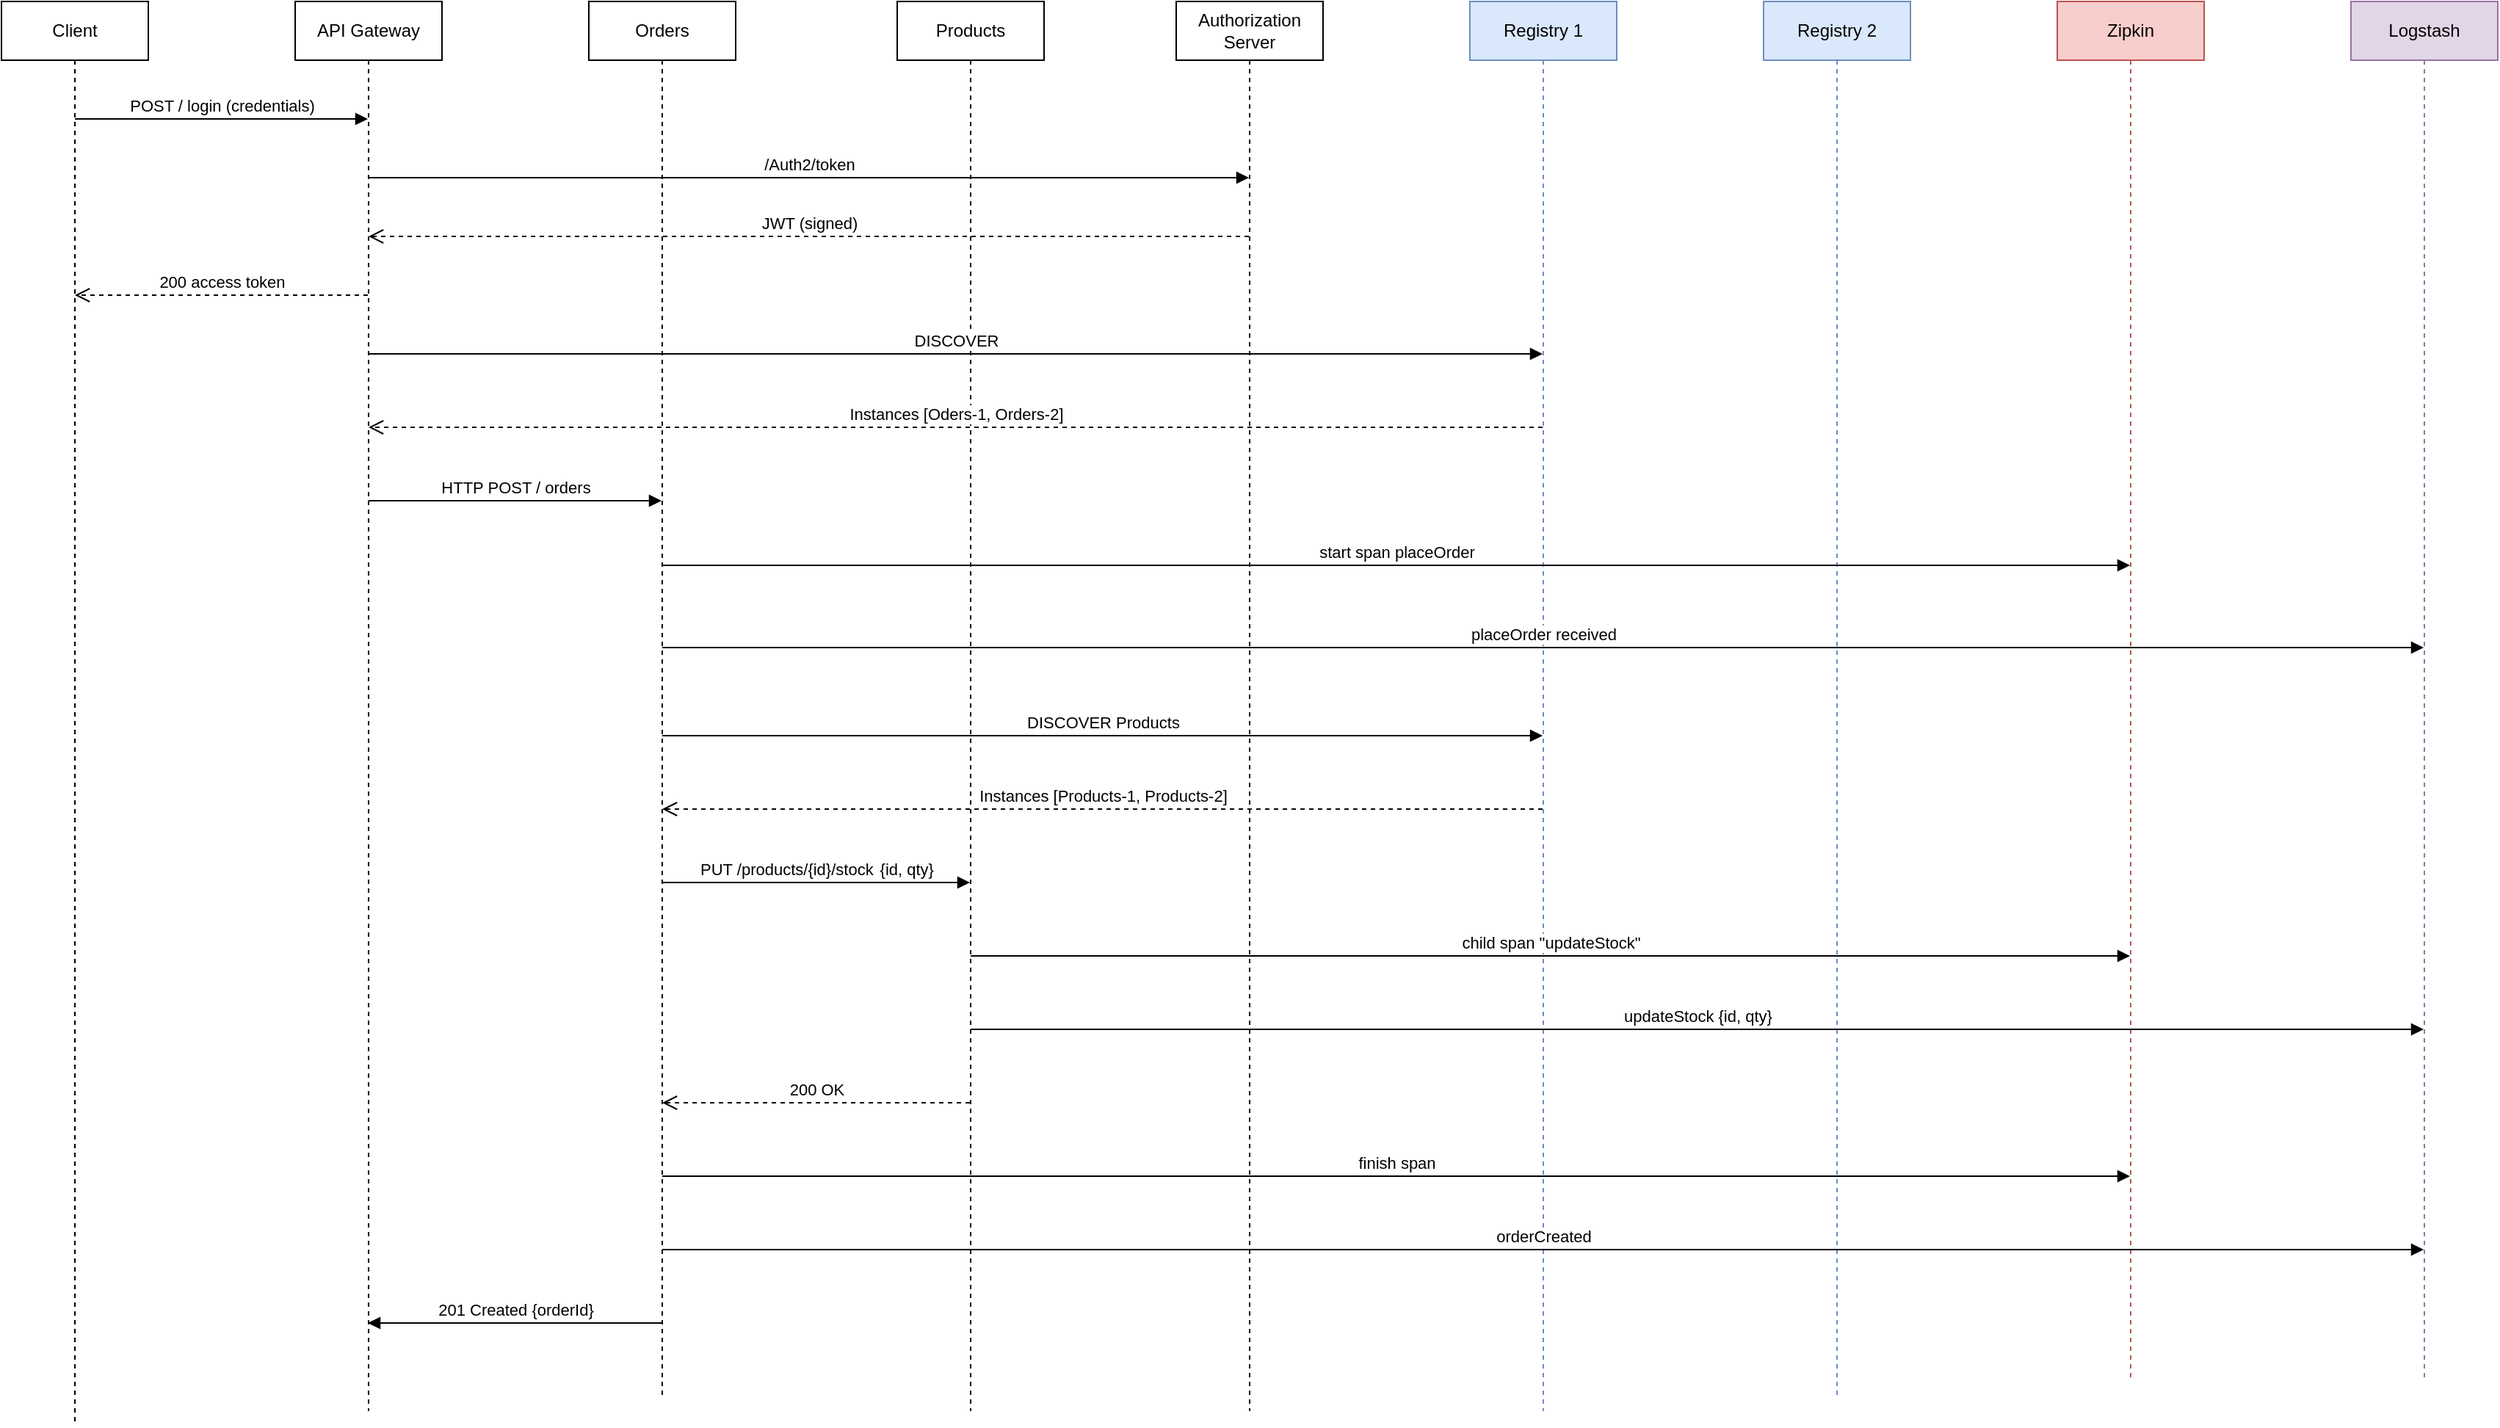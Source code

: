 <mxfile version="28.2.1">
  <diagram name="Page-1" id="m6oqVpkfieWPTwMtVvVh">
    <mxGraphModel dx="1042" dy="527" grid="1" gridSize="10" guides="1" tooltips="1" connect="1" arrows="1" fold="1" page="1" pageScale="1" pageWidth="1100" pageHeight="850" math="0" shadow="0">
      <root>
        <mxCell id="0" />
        <mxCell id="1" parent="0" />
        <mxCell id="nenHCRsBawOMsQfyc1EW-1" value="Client" style="shape=umlLifeline;perimeter=lifelinePerimeter;whiteSpace=wrap;html=1;container=1;dropTarget=0;collapsible=0;recursiveResize=0;outlineConnect=0;portConstraint=eastwest;newEdgeStyle={&quot;curved&quot;:0,&quot;rounded&quot;:0};" vertex="1" parent="1">
          <mxGeometry x="80" y="40" width="100" height="970" as="geometry" />
        </mxCell>
        <mxCell id="nenHCRsBawOMsQfyc1EW-2" value="API Gateway" style="shape=umlLifeline;perimeter=lifelinePerimeter;whiteSpace=wrap;html=1;container=1;dropTarget=0;collapsible=0;recursiveResize=0;outlineConnect=0;portConstraint=eastwest;newEdgeStyle={&quot;curved&quot;:0,&quot;rounded&quot;:0};" vertex="1" parent="1">
          <mxGeometry x="280" y="40" width="100" height="960" as="geometry" />
        </mxCell>
        <mxCell id="nenHCRsBawOMsQfyc1EW-3" value="Orders" style="shape=umlLifeline;perimeter=lifelinePerimeter;whiteSpace=wrap;html=1;container=1;dropTarget=0;collapsible=0;recursiveResize=0;outlineConnect=0;portConstraint=eastwest;newEdgeStyle={&quot;curved&quot;:0,&quot;rounded&quot;:0};" vertex="1" parent="1">
          <mxGeometry x="480" y="40" width="100" height="950" as="geometry" />
        </mxCell>
        <mxCell id="nenHCRsBawOMsQfyc1EW-4" value="Products" style="shape=umlLifeline;perimeter=lifelinePerimeter;whiteSpace=wrap;html=1;container=1;dropTarget=0;collapsible=0;recursiveResize=0;outlineConnect=0;portConstraint=eastwest;newEdgeStyle={&quot;curved&quot;:0,&quot;rounded&quot;:0};" vertex="1" parent="1">
          <mxGeometry x="690" y="40" width="100" height="960" as="geometry" />
        </mxCell>
        <mxCell id="nenHCRsBawOMsQfyc1EW-5" value="Authorization Server" style="shape=umlLifeline;perimeter=lifelinePerimeter;whiteSpace=wrap;html=1;container=1;dropTarget=0;collapsible=0;recursiveResize=0;outlineConnect=0;portConstraint=eastwest;newEdgeStyle={&quot;curved&quot;:0,&quot;rounded&quot;:0};" vertex="1" parent="1">
          <mxGeometry x="880" y="40" width="100" height="960" as="geometry" />
        </mxCell>
        <mxCell id="nenHCRsBawOMsQfyc1EW-6" value="Registry 1" style="shape=umlLifeline;perimeter=lifelinePerimeter;whiteSpace=wrap;html=1;container=1;dropTarget=0;collapsible=0;recursiveResize=0;outlineConnect=0;portConstraint=eastwest;newEdgeStyle={&quot;curved&quot;:0,&quot;rounded&quot;:0};fillColor=#dae8fc;strokeColor=#6c8ebf;" vertex="1" parent="1">
          <mxGeometry x="1080" y="40" width="100" height="960" as="geometry" />
        </mxCell>
        <mxCell id="nenHCRsBawOMsQfyc1EW-7" value="Registry 2" style="shape=umlLifeline;perimeter=lifelinePerimeter;whiteSpace=wrap;html=1;container=1;dropTarget=0;collapsible=0;recursiveResize=0;outlineConnect=0;portConstraint=eastwest;newEdgeStyle={&quot;curved&quot;:0,&quot;rounded&quot;:0};fillColor=#dae8fc;strokeColor=#6c8ebf;" vertex="1" parent="1">
          <mxGeometry x="1280" y="40" width="100" height="950" as="geometry" />
        </mxCell>
        <mxCell id="nenHCRsBawOMsQfyc1EW-8" value="Zipkin" style="shape=umlLifeline;perimeter=lifelinePerimeter;whiteSpace=wrap;html=1;container=1;dropTarget=0;collapsible=0;recursiveResize=0;outlineConnect=0;portConstraint=eastwest;newEdgeStyle={&quot;curved&quot;:0,&quot;rounded&quot;:0};fillColor=#f8cecc;strokeColor=#b85450;" vertex="1" parent="1">
          <mxGeometry x="1480" y="40" width="100" height="940" as="geometry" />
        </mxCell>
        <mxCell id="nenHCRsBawOMsQfyc1EW-9" value="Logstash" style="shape=umlLifeline;perimeter=lifelinePerimeter;whiteSpace=wrap;html=1;container=1;dropTarget=0;collapsible=0;recursiveResize=0;outlineConnect=0;portConstraint=eastwest;newEdgeStyle={&quot;curved&quot;:0,&quot;rounded&quot;:0};fillColor=#e1d5e7;strokeColor=#9673a6;" vertex="1" parent="1">
          <mxGeometry x="1680" y="40" width="100" height="940" as="geometry" />
        </mxCell>
        <mxCell id="nenHCRsBawOMsQfyc1EW-10" value="POST / login (credentials)" style="html=1;verticalAlign=bottom;endArrow=block;curved=0;rounded=0;" edge="1" parent="1" target="nenHCRsBawOMsQfyc1EW-2">
          <mxGeometry width="80" relative="1" as="geometry">
            <mxPoint x="130" y="120" as="sourcePoint" />
            <mxPoint x="210" y="120" as="targetPoint" />
          </mxGeometry>
        </mxCell>
        <mxCell id="nenHCRsBawOMsQfyc1EW-11" value="/Auth2/token" style="html=1;verticalAlign=bottom;endArrow=block;curved=0;rounded=0;" edge="1" parent="1" target="nenHCRsBawOMsQfyc1EW-5">
          <mxGeometry width="80" relative="1" as="geometry">
            <mxPoint x="330" y="160" as="sourcePoint" />
            <mxPoint x="410" y="160" as="targetPoint" />
          </mxGeometry>
        </mxCell>
        <mxCell id="nenHCRsBawOMsQfyc1EW-12" value="JWT (signed)" style="html=1;verticalAlign=bottom;endArrow=open;dashed=1;endSize=8;curved=0;rounded=0;" edge="1" parent="1" source="nenHCRsBawOMsQfyc1EW-5">
          <mxGeometry relative="1" as="geometry">
            <mxPoint x="410" y="200" as="sourcePoint" />
            <mxPoint x="330" y="200" as="targetPoint" />
          </mxGeometry>
        </mxCell>
        <mxCell id="nenHCRsBawOMsQfyc1EW-13" value="200 access token" style="html=1;verticalAlign=bottom;endArrow=open;dashed=1;endSize=8;curved=0;rounded=0;" edge="1" parent="1" source="nenHCRsBawOMsQfyc1EW-2">
          <mxGeometry relative="1" as="geometry">
            <mxPoint x="210" y="240" as="sourcePoint" />
            <mxPoint x="130" y="240" as="targetPoint" />
          </mxGeometry>
        </mxCell>
        <mxCell id="nenHCRsBawOMsQfyc1EW-14" value="DISCOVER" style="html=1;verticalAlign=bottom;endArrow=block;curved=0;rounded=0;" edge="1" parent="1" target="nenHCRsBawOMsQfyc1EW-6">
          <mxGeometry width="80" relative="1" as="geometry">
            <mxPoint x="330" y="280" as="sourcePoint" />
            <mxPoint x="1070" y="280" as="targetPoint" />
          </mxGeometry>
        </mxCell>
        <mxCell id="nenHCRsBawOMsQfyc1EW-15" value="Instances [Oders-1, Orders-2]" style="html=1;verticalAlign=bottom;endArrow=open;dashed=1;endSize=8;curved=0;rounded=0;" edge="1" parent="1" source="nenHCRsBawOMsQfyc1EW-6">
          <mxGeometry relative="1" as="geometry">
            <mxPoint x="410" y="330" as="sourcePoint" />
            <mxPoint x="330" y="330" as="targetPoint" />
          </mxGeometry>
        </mxCell>
        <mxCell id="nenHCRsBawOMsQfyc1EW-16" value="HTTP POST / orders" style="html=1;verticalAlign=bottom;endArrow=block;curved=0;rounded=0;" edge="1" parent="1" target="nenHCRsBawOMsQfyc1EW-3">
          <mxGeometry width="80" relative="1" as="geometry">
            <mxPoint x="330" y="380" as="sourcePoint" />
            <mxPoint x="410" y="380" as="targetPoint" />
          </mxGeometry>
        </mxCell>
        <mxCell id="nenHCRsBawOMsQfyc1EW-17" value="start span placeOrder" style="html=1;verticalAlign=bottom;endArrow=block;curved=0;rounded=0;" edge="1" parent="1" target="nenHCRsBawOMsQfyc1EW-8">
          <mxGeometry width="80" relative="1" as="geometry">
            <mxPoint x="530" y="424" as="sourcePoint" />
            <mxPoint x="610" y="424" as="targetPoint" />
          </mxGeometry>
        </mxCell>
        <mxCell id="nenHCRsBawOMsQfyc1EW-18" value="placeOrder received" style="html=1;verticalAlign=bottom;endArrow=block;curved=0;rounded=0;" edge="1" parent="1" target="nenHCRsBawOMsQfyc1EW-9">
          <mxGeometry width="80" relative="1" as="geometry">
            <mxPoint x="530" y="480" as="sourcePoint" />
            <mxPoint x="1530" y="480" as="targetPoint" />
          </mxGeometry>
        </mxCell>
        <mxCell id="nenHCRsBawOMsQfyc1EW-19" value="DISCOVER Products" style="html=1;verticalAlign=bottom;endArrow=block;curved=0;rounded=0;" edge="1" parent="1" target="nenHCRsBawOMsQfyc1EW-6">
          <mxGeometry width="80" relative="1" as="geometry">
            <mxPoint x="530" y="540" as="sourcePoint" />
            <mxPoint x="610" y="540" as="targetPoint" />
          </mxGeometry>
        </mxCell>
        <mxCell id="nenHCRsBawOMsQfyc1EW-20" value="Instances [Products-1, Products-2]" style="html=1;verticalAlign=bottom;endArrow=open;dashed=1;endSize=8;curved=0;rounded=0;" edge="1" parent="1" source="nenHCRsBawOMsQfyc1EW-6">
          <mxGeometry relative="1" as="geometry">
            <mxPoint x="610" y="590" as="sourcePoint" />
            <mxPoint x="530" y="590" as="targetPoint" />
          </mxGeometry>
        </mxCell>
        <mxCell id="nenHCRsBawOMsQfyc1EW-21" value="PUT /products/{id}/stock&lt;span style=&quot;white-space: pre;&quot;&gt;&#x9;&lt;/span&gt;{id, qty}" style="html=1;verticalAlign=bottom;endArrow=block;curved=0;rounded=0;" edge="1" parent="1" target="nenHCRsBawOMsQfyc1EW-4">
          <mxGeometry width="80" relative="1" as="geometry">
            <mxPoint x="530" y="640" as="sourcePoint" />
            <mxPoint x="610" y="640" as="targetPoint" />
          </mxGeometry>
        </mxCell>
        <mxCell id="nenHCRsBawOMsQfyc1EW-22" value="child span &quot;updateStock&quot;" style="html=1;verticalAlign=bottom;endArrow=block;curved=0;rounded=0;" edge="1" parent="1" target="nenHCRsBawOMsQfyc1EW-8">
          <mxGeometry width="80" relative="1" as="geometry">
            <mxPoint x="740" y="690" as="sourcePoint" />
            <mxPoint x="1330" y="690" as="targetPoint" />
          </mxGeometry>
        </mxCell>
        <mxCell id="nenHCRsBawOMsQfyc1EW-23" value="updateStock {id, qty}" style="html=1;verticalAlign=bottom;endArrow=block;curved=0;rounded=0;" edge="1" parent="1" target="nenHCRsBawOMsQfyc1EW-9">
          <mxGeometry width="80" relative="1" as="geometry">
            <mxPoint x="740" y="740" as="sourcePoint" />
            <mxPoint x="820" y="740" as="targetPoint" />
          </mxGeometry>
        </mxCell>
        <mxCell id="nenHCRsBawOMsQfyc1EW-24" value="200 OK" style="html=1;verticalAlign=bottom;endArrow=open;dashed=1;endSize=8;curved=0;rounded=0;" edge="1" parent="1" source="nenHCRsBawOMsQfyc1EW-4">
          <mxGeometry relative="1" as="geometry">
            <mxPoint x="610" y="790" as="sourcePoint" />
            <mxPoint x="530" y="790" as="targetPoint" />
          </mxGeometry>
        </mxCell>
        <mxCell id="nenHCRsBawOMsQfyc1EW-25" value="finish span" style="html=1;verticalAlign=bottom;endArrow=block;curved=0;rounded=0;" edge="1" parent="1" target="nenHCRsBawOMsQfyc1EW-8">
          <mxGeometry width="80" relative="1" as="geometry">
            <mxPoint x="530" y="840" as="sourcePoint" />
            <mxPoint x="1390" y="840" as="targetPoint" />
          </mxGeometry>
        </mxCell>
        <mxCell id="nenHCRsBawOMsQfyc1EW-26" value="orderCreated" style="html=1;verticalAlign=bottom;endArrow=block;curved=0;rounded=0;" edge="1" parent="1" target="nenHCRsBawOMsQfyc1EW-9">
          <mxGeometry width="80" relative="1" as="geometry">
            <mxPoint x="530" y="890" as="sourcePoint" />
            <mxPoint x="1330" y="890" as="targetPoint" />
          </mxGeometry>
        </mxCell>
        <mxCell id="nenHCRsBawOMsQfyc1EW-28" value="201 Created {orderId}" style="html=1;verticalAlign=bottom;endArrow=block;curved=0;rounded=0;" edge="1" parent="1" source="nenHCRsBawOMsQfyc1EW-3">
          <mxGeometry width="80" relative="1" as="geometry">
            <mxPoint x="370" y="940" as="sourcePoint" />
            <mxPoint x="329.5" y="940" as="targetPoint" />
          </mxGeometry>
        </mxCell>
      </root>
    </mxGraphModel>
  </diagram>
</mxfile>
